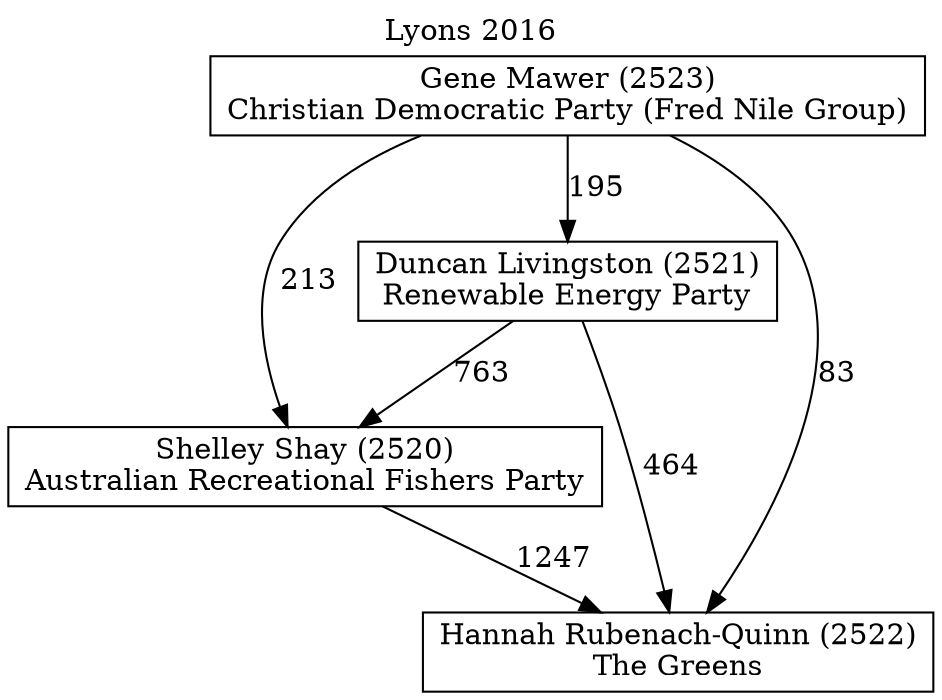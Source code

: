 // House preference flow
digraph "Hannah Rubenach-Quinn (2522)_Lyons_2016" {
	graph [label="Lyons 2016" labelloc=t mclimit=10]
	node [shape=box]
	"Shelley Shay (2520)" [label="Shelley Shay (2520)
Australian Recreational Fishers Party"]
	"Duncan Livingston (2521)" [label="Duncan Livingston (2521)
Renewable Energy Party"]
	"Gene Mawer (2523)" [label="Gene Mawer (2523)
Christian Democratic Party (Fred Nile Group)"]
	"Hannah Rubenach-Quinn (2522)" [label="Hannah Rubenach-Quinn (2522)
The Greens"]
	"Duncan Livingston (2521)" -> "Shelley Shay (2520)" [label=763]
	"Duncan Livingston (2521)" -> "Hannah Rubenach-Quinn (2522)" [label=464]
	"Shelley Shay (2520)" -> "Hannah Rubenach-Quinn (2522)" [label=1247]
	"Gene Mawer (2523)" -> "Duncan Livingston (2521)" [label=195]
	"Gene Mawer (2523)" -> "Shelley Shay (2520)" [label=213]
	"Gene Mawer (2523)" -> "Hannah Rubenach-Quinn (2522)" [label=83]
}
